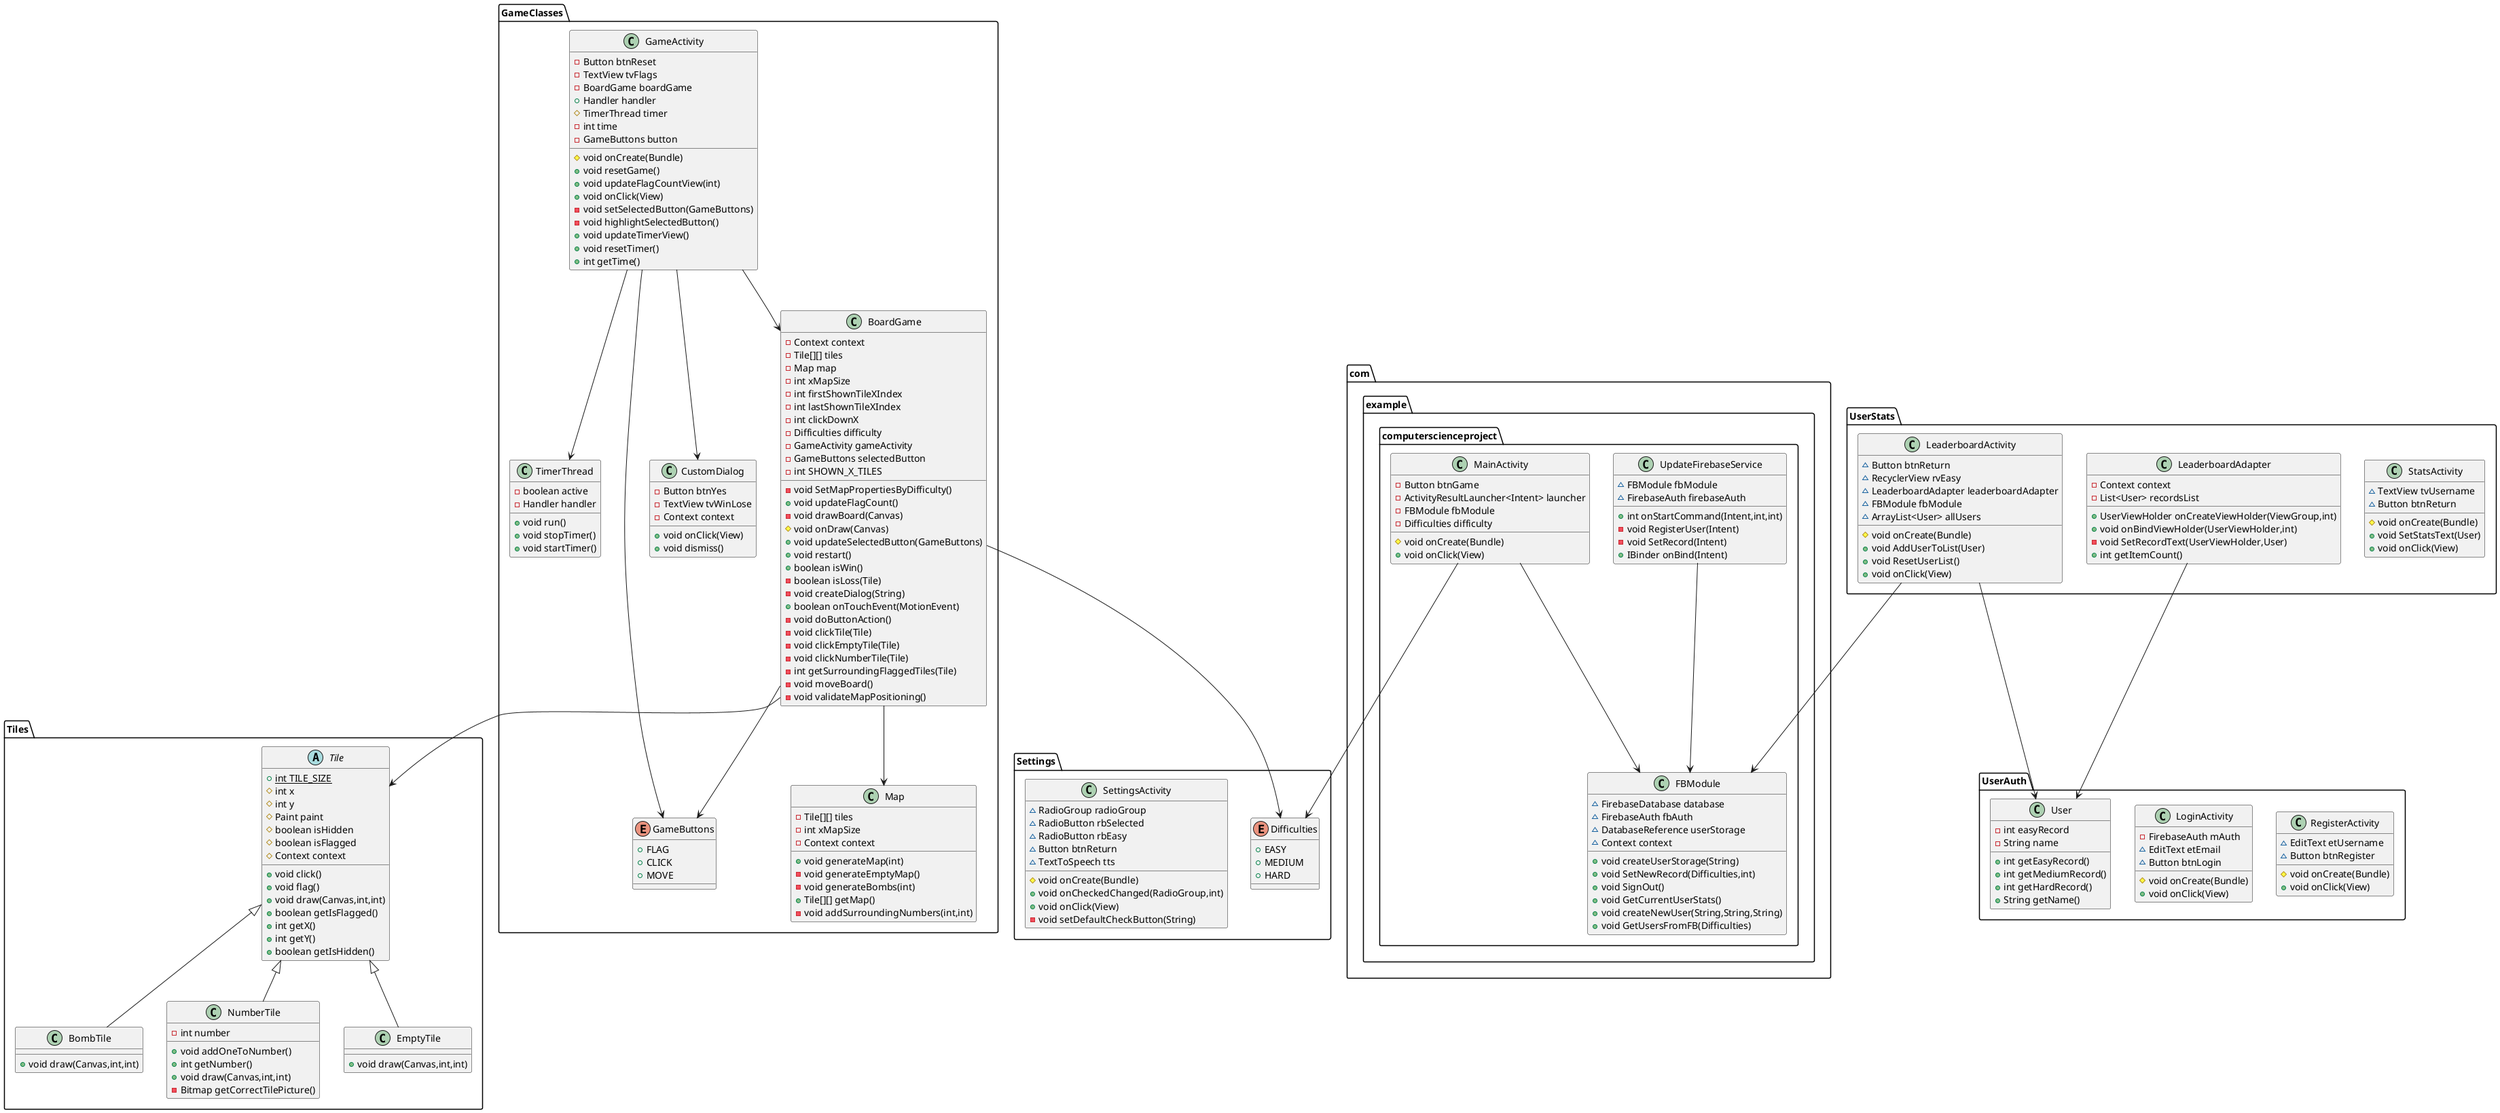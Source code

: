 @startuml
class Tiles.BombTile {
+ void draw(Canvas,int,int)
}

class GameClasses.CustomDialog {
- Button btnYes
- TextView tvWinLose
- Context context
+ void onClick(View)
+ void dismiss()
}


class com.example.computerscienceproject.FBModule {
~ FirebaseDatabase database
~ FirebaseAuth fbAuth
~ DatabaseReference userStorage
~ Context context
+ void createUserStorage(String)
+ void SetNewRecord(Difficulties,int)
+ void SignOut()
+ void GetCurrentUserStats()
+ void createNewUser(String,String,String)
+ void GetUsersFromFB(Difficulties)
}


abstract class Tiles.Tile {
+ {static} int TILE_SIZE
# int x
# int y
# Paint paint
# boolean isHidden
# boolean isFlagged
# Context context
+ void click()
+ void flag()
+ void draw(Canvas,int,int)
+ boolean getIsFlagged()
+ int getX()
+ int getY()
+ boolean getIsHidden()
}


enum Settings.Difficulties {
+  EASY
+  MEDIUM
+  HARD
}

class com.example.computerscienceproject.UpdateFirebaseService {
~ FBModule fbModule
~ FirebaseAuth firebaseAuth
+ int onStartCommand(Intent,int,int)
- void RegisterUser(Intent)
- void SetRecord(Intent)
+ IBinder onBind(Intent)
}


class GameClasses.BoardGame {
- Context context
- Tile[][] tiles
- Map map
- int xMapSize
- int firstShownTileXIndex
- int lastShownTileXIndex
- int clickDownX
- Difficulties difficulty
- GameActivity gameActivity
- GameButtons selectedButton
- int SHOWN_X_TILES
- void SetMapPropertiesByDifficulty()
+ void updateFlagCount()
- void drawBoard(Canvas)
# void onDraw(Canvas)
+ void updateSelectedButton(GameButtons)
+ void restart()
+ boolean isWin()
- boolean isLoss(Tile)
- void createDialog(String)
+ boolean onTouchEvent(MotionEvent)
- void doButtonAction()
- void clickTile(Tile)
- void clickEmptyTile(Tile)
- void clickNumberTile(Tile)
- int getSurroundingFlaggedTiles(Tile)
- void moveBoard()
- void validateMapPositioning()
}


class Tiles.NumberTile {
- int number
+ void addOneToNumber()
+ int getNumber()
+ void draw(Canvas,int,int)
- Bitmap getCorrectTilePicture()
}



class UserAuth.RegisterActivity {
~ EditText etUsername
~ Button btnRegister
# void onCreate(Bundle)
+ void onClick(View)
}


class GameClasses.GameActivity {
- Button btnReset
- TextView tvFlags
- BoardGame boardGame
+ Handler handler
# TimerThread timer
- int time
- GameButtons button
# void onCreate(Bundle)
+ void resetGame()
+ void updateFlagCountView(int)
+ void onClick(View)
- void setSelectedButton(GameButtons)
- void highlightSelectedButton()
+ void updateTimerView()
+ void resetTimer()
+ int getTime()
}


class UserAuth.LoginActivity {
- FirebaseAuth mAuth
~ EditText etEmail
~ Button btnLogin
# void onCreate(Bundle)
+ void onClick(View)
}


class UserStats.StatsActivity {
~ TextView tvUsername
~ Button btnReturn
# void onCreate(Bundle)
+ void SetStatsText(User)
+ void onClick(View)
}


class com.example.computerscienceproject.MainActivity {
- Button btnGame
- ActivityResultLauncher<Intent> launcher
- FBModule fbModule
- Difficulties difficulty
# void onCreate(Bundle)
+ void onClick(View)
}


class UserStats.LeaderboardAdapter {
- Context context
- List<User> recordsList
+ UserViewHolder onCreateViewHolder(ViewGroup,int)
+ void onBindViewHolder(UserViewHolder,int)
- void SetRecordText(UserViewHolder,User)
+ int getItemCount()
}


class UserAuth.User {
- int easyRecord
- String name
+ int getEasyRecord()
+ int getMediumRecord()
+ int getHardRecord()
+ String getName()
}


class GameClasses.TimerThread {
- boolean active
- Handler handler
+ void run()
+ void stopTimer()
+ void startTimer()
}


class Tiles.EmptyTile {
+ void draw(Canvas,int,int)
}

enum GameClasses.GameButtons {
+  FLAG
+  CLICK
+  MOVE
}

class GameClasses.Map {
- Tile[][] tiles
- int xMapSize
- Context context
+ void generateMap(int)
- void generateEmptyMap()
- void generateBombs(int)
+ Tile[][] getMap()
- void addSurroundingNumbers(int,int)
}


class UserStats.LeaderboardActivity {
~ Button btnReturn
~ RecyclerView rvEasy
~ LeaderboardAdapter leaderboardAdapter
~ FBModule fbModule
~ ArrayList<User> allUsers
# void onCreate(Bundle)
+ void AddUserToList(User)
+ void ResetUserList()
+ void onClick(View)
}


class Settings.SettingsActivity {
~ RadioGroup radioGroup
~ RadioButton rbSelected
~ RadioButton rbEasy
~ Button btnReturn
~ TextToSpeech tts
# void onCreate(Bundle)
+ void onCheckedChanged(RadioGroup,int)
+ void onClick(View)
- void setDefaultCheckButton(String)
}

Tile <|-- Tiles.BombTile
Tile <|-- Tiles.EmptyTile
Tile <|-- Tiles.NumberTile
BoardGame --> Tile
BoardGame --> GameButtons
BoardGame --> Map
BoardGame --> Difficulties
GameActivity --> BoardGame
GameActivity --> TimerThread
GameActivity --> GameClasses.CustomDialog
GameActivity --> GameClasses.GameButtons
MainActivity --> FBModule
MainActivity --> Difficulties
UpdateFirebaseService --> FBModule
LeaderboardAdapter --> User
LeaderboardActivity --> FBModule
LeaderboardActivity --> User

@enduml
